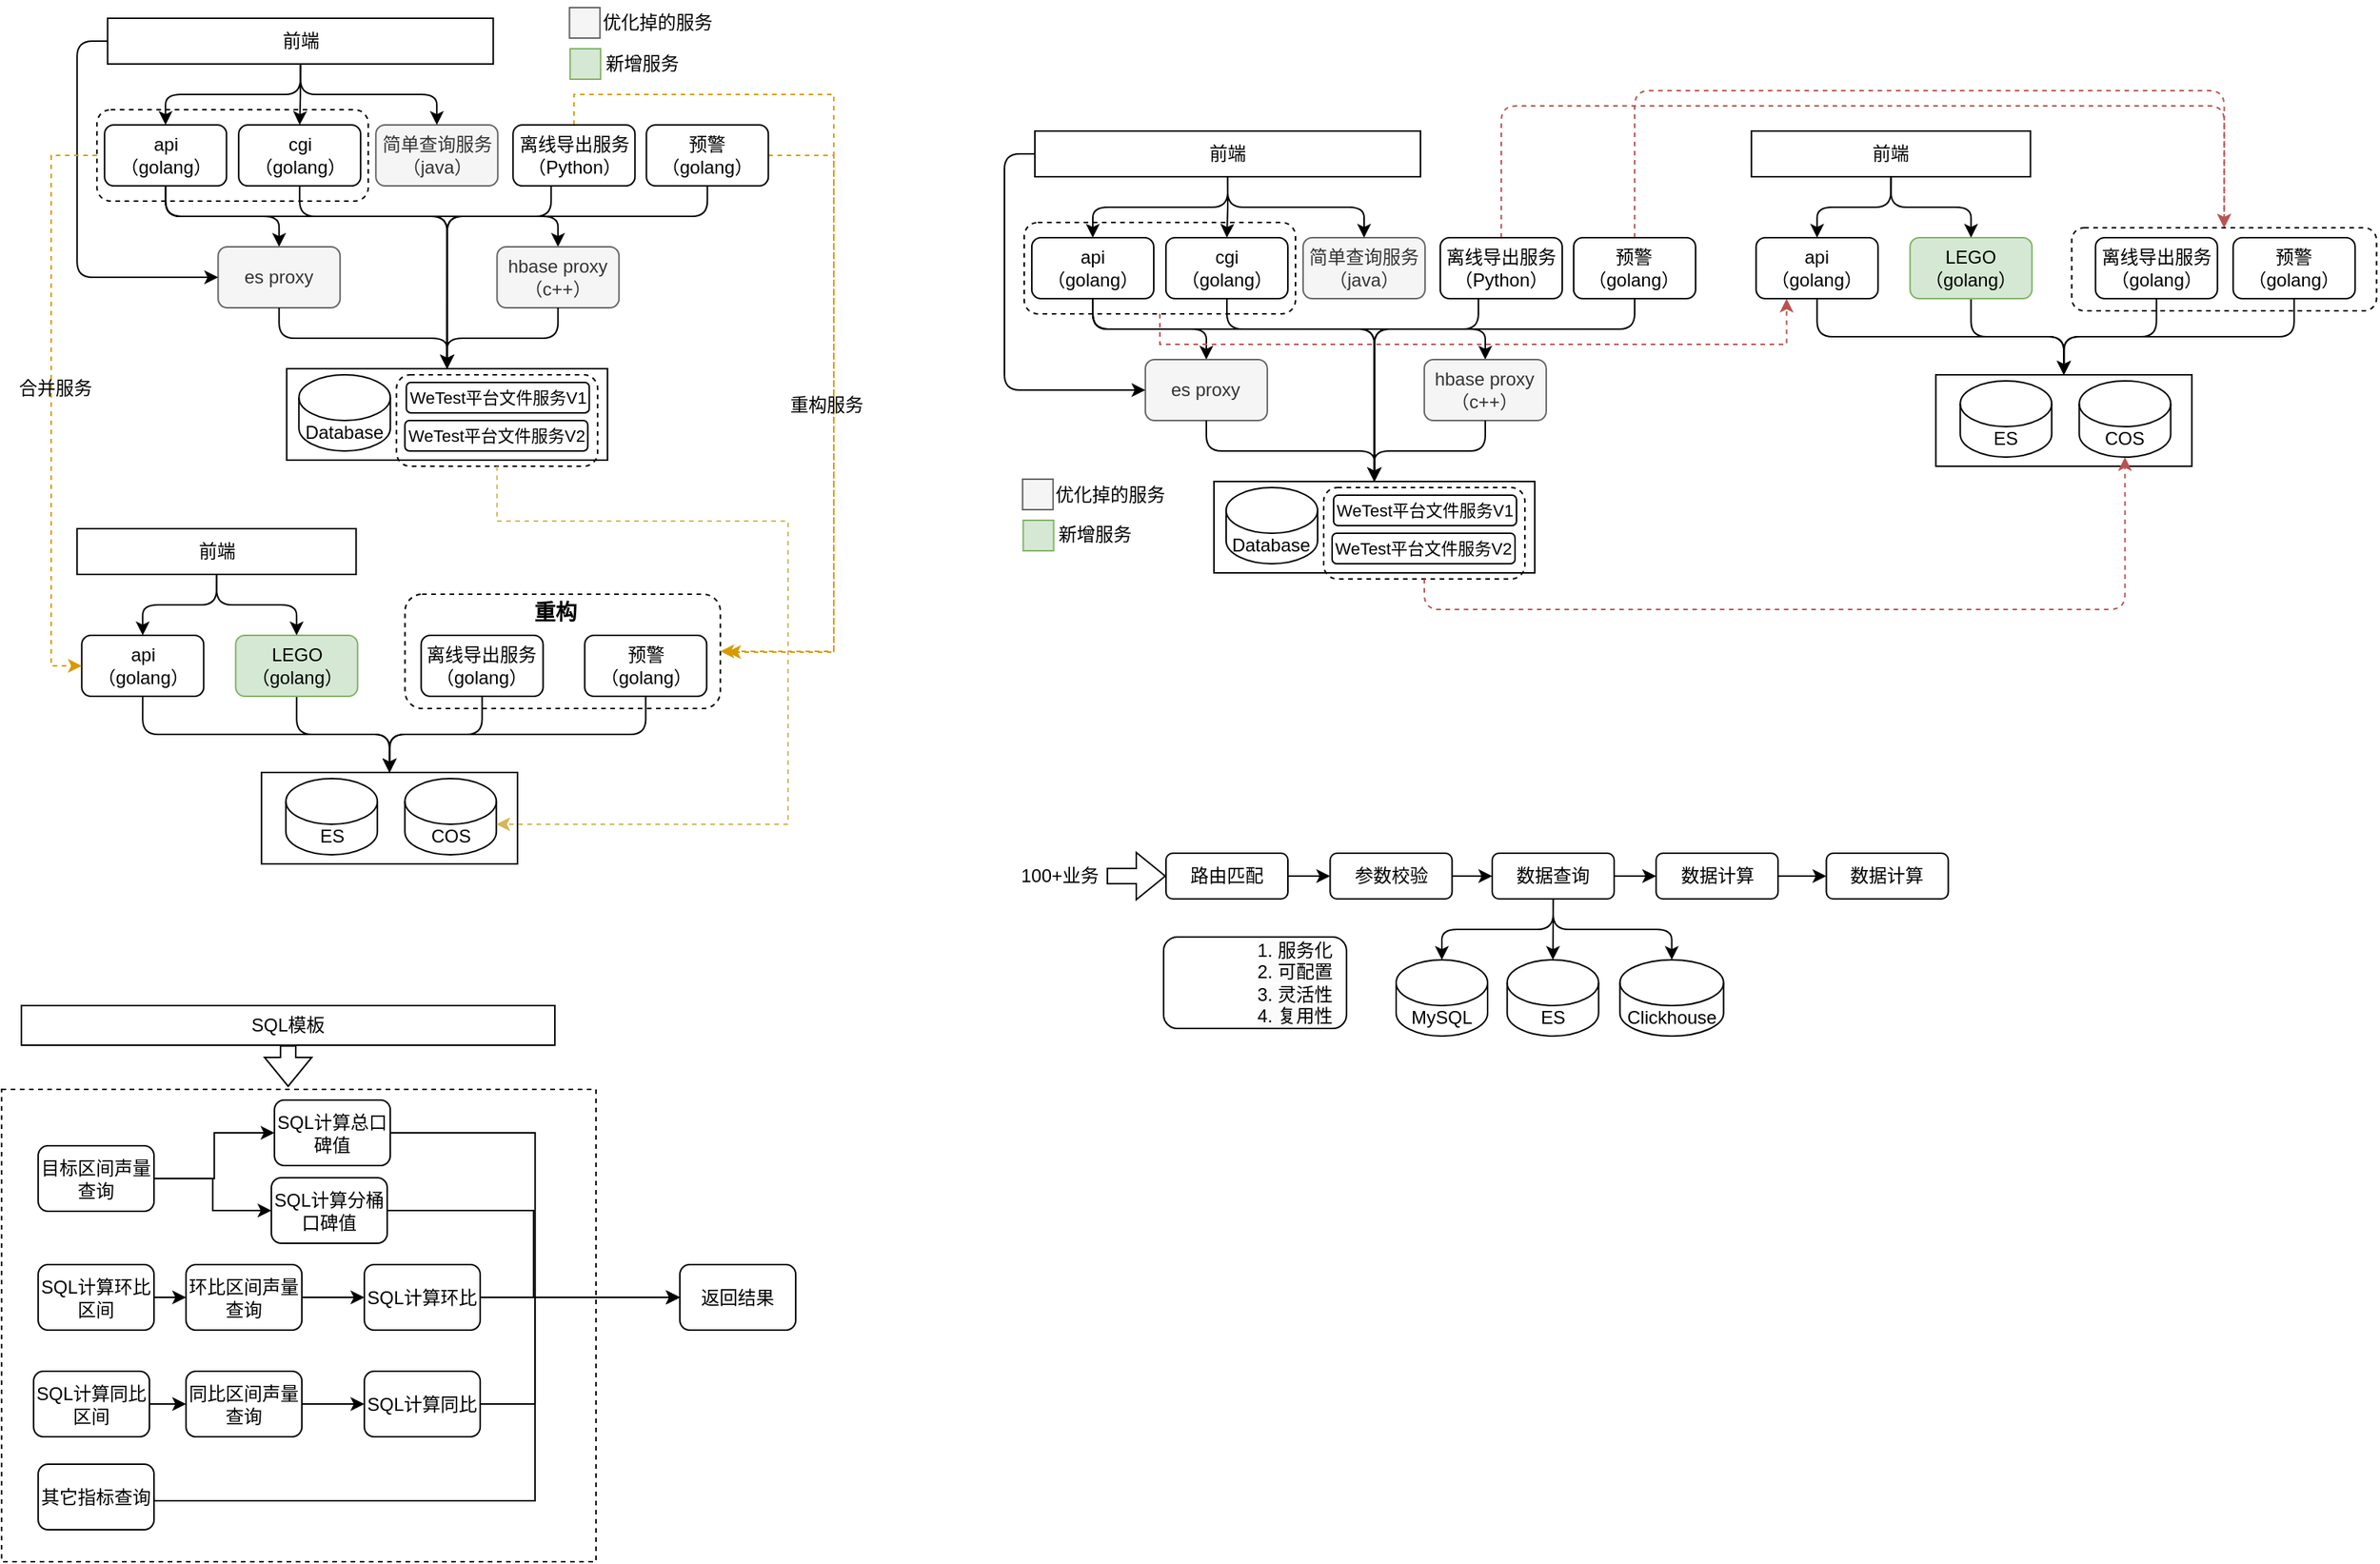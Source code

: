 <mxfile version="23.0.2" type="github">
  <diagram name="第 1 页" id="5LR4Iln0wxDaPhwE_k9k">
    <mxGraphModel dx="434" dy="-368" grid="1" gridSize="10" guides="1" tooltips="1" connect="1" arrows="1" fold="1" page="1" pageScale="1" pageWidth="827" pageHeight="1169" math="0" shadow="0">
      <root>
        <mxCell id="0" />
        <mxCell id="1" parent="0" />
        <mxCell id="cF2B-gNMPpCrzMi2CHmO-1" style="edgeStyle=orthogonalEdgeStyle;rounded=1;orthogonalLoop=1;jettySize=auto;html=1;exitX=0.5;exitY=1;exitDx=0;exitDy=0;entryX=0.5;entryY=0;entryDx=0;entryDy=0;curved=0;" edge="1" parent="1" source="cF2B-gNMPpCrzMi2CHmO-4" target="cF2B-gNMPpCrzMi2CHmO-10">
          <mxGeometry relative="1" as="geometry" />
        </mxCell>
        <mxCell id="cF2B-gNMPpCrzMi2CHmO-2" style="edgeStyle=orthogonalEdgeStyle;rounded=1;orthogonalLoop=1;jettySize=auto;html=1;exitX=0.5;exitY=1;exitDx=0;exitDy=0;entryX=0.5;entryY=0;entryDx=0;entryDy=0;curved=0;" edge="1" parent="1" source="cF2B-gNMPpCrzMi2CHmO-4" target="cF2B-gNMPpCrzMi2CHmO-9">
          <mxGeometry relative="1" as="geometry">
            <Array as="points">
              <mxPoint x="1577.96" y="1466" />
              <mxPoint x="1762.96" y="1466" />
            </Array>
          </mxGeometry>
        </mxCell>
        <mxCell id="cF2B-gNMPpCrzMi2CHmO-3" style="edgeStyle=orthogonalEdgeStyle;rounded=1;orthogonalLoop=1;jettySize=auto;html=1;exitX=0.5;exitY=1;exitDx=0;exitDy=0;entryX=0.5;entryY=0;entryDx=0;entryDy=0;curved=0;" edge="1" parent="1" source="cF2B-gNMPpCrzMi2CHmO-4" target="cF2B-gNMPpCrzMi2CHmO-15">
          <mxGeometry relative="1" as="geometry" />
        </mxCell>
        <mxCell id="cF2B-gNMPpCrzMi2CHmO-4" value="api&lt;br&gt;（golang）" style="rounded=1;whiteSpace=wrap;html=1;" vertex="1" parent="1">
          <mxGeometry x="1537.96" y="1406" width="80" height="40" as="geometry" />
        </mxCell>
        <mxCell id="cF2B-gNMPpCrzMi2CHmO-5" style="edgeStyle=orthogonalEdgeStyle;rounded=1;orthogonalLoop=1;jettySize=auto;html=1;exitX=0.5;exitY=1;exitDx=0;exitDy=0;entryX=0.5;entryY=0;entryDx=0;entryDy=0;curved=0;" edge="1" parent="1" source="cF2B-gNMPpCrzMi2CHmO-6" target="cF2B-gNMPpCrzMi2CHmO-9">
          <mxGeometry relative="1" as="geometry">
            <Array as="points">
              <mxPoint x="1665.96" y="1466" />
              <mxPoint x="1762.96" y="1466" />
            </Array>
          </mxGeometry>
        </mxCell>
        <mxCell id="cF2B-gNMPpCrzMi2CHmO-6" value="cgi&lt;br&gt;（golang）" style="rounded=1;whiteSpace=wrap;html=1;" vertex="1" parent="1">
          <mxGeometry x="1625.96" y="1406" width="80" height="40" as="geometry" />
        </mxCell>
        <mxCell id="cF2B-gNMPpCrzMi2CHmO-7" style="edgeStyle=orthogonalEdgeStyle;rounded=1;orthogonalLoop=1;jettySize=auto;html=1;exitX=0.5;exitY=1;exitDx=0;exitDy=0;entryX=0.5;entryY=0;entryDx=0;entryDy=0;curved=0;" edge="1" parent="1" target="cF2B-gNMPpCrzMi2CHmO-9">
          <mxGeometry relative="1" as="geometry">
            <mxPoint x="1830.96" y="1446" as="sourcePoint" />
            <mxPoint x="1837.46" y="1556" as="targetPoint" />
            <Array as="points">
              <mxPoint x="1830.96" y="1466" />
              <mxPoint x="1762.96" y="1466" />
            </Array>
          </mxGeometry>
        </mxCell>
        <mxCell id="cF2B-gNMPpCrzMi2CHmO-8" value="简单查询服务&lt;br&gt;（java）" style="rounded=1;whiteSpace=wrap;html=1;fillColor=#f5f5f5;strokeColor=#666666;fontColor=#333333;" vertex="1" parent="1">
          <mxGeometry x="1715.96" y="1406" width="80" height="40" as="geometry" />
        </mxCell>
        <mxCell id="cF2B-gNMPpCrzMi2CHmO-9" value="" style="rounded=0;whiteSpace=wrap;html=1;" vertex="1" parent="1">
          <mxGeometry x="1657.46" y="1566" width="210.47" height="60" as="geometry" />
        </mxCell>
        <mxCell id="cF2B-gNMPpCrzMi2CHmO-10" value="es proxy" style="rounded=1;whiteSpace=wrap;html=1;fillColor=#f5f5f5;strokeColor=#666666;fontColor=#333333;" vertex="1" parent="1">
          <mxGeometry x="1612.46" y="1486" width="80" height="40" as="geometry" />
        </mxCell>
        <mxCell id="cF2B-gNMPpCrzMi2CHmO-11" value="Database" style="shape=cylinder3;whiteSpace=wrap;html=1;boundedLbl=1;backgroundOutline=1;size=15;" vertex="1" parent="1">
          <mxGeometry x="1665.46" y="1570" width="60" height="50" as="geometry" />
        </mxCell>
        <mxCell id="cF2B-gNMPpCrzMi2CHmO-12" style="edgeStyle=orthogonalEdgeStyle;rounded=1;orthogonalLoop=1;jettySize=auto;html=1;exitX=0.5;exitY=1;exitDx=0;exitDy=0;entryX=0.5;entryY=0;entryDx=0;entryDy=0;curved=0;" edge="1" parent="1" source="cF2B-gNMPpCrzMi2CHmO-10" target="cF2B-gNMPpCrzMi2CHmO-9">
          <mxGeometry relative="1" as="geometry" />
        </mxCell>
        <mxCell id="cF2B-gNMPpCrzMi2CHmO-13" style="edgeStyle=orthogonalEdgeStyle;rounded=1;orthogonalLoop=1;jettySize=auto;html=1;exitX=0.5;exitY=0;exitDx=0;exitDy=0;entryX=0.5;entryY=0;entryDx=0;entryDy=0;dashed=1;fillColor=#f8cecc;strokeColor=#b85450;curved=0;" edge="1" parent="1" source="cF2B-gNMPpCrzMi2CHmO-14" target="cF2B-gNMPpCrzMi2CHmO-35">
          <mxGeometry relative="1" as="geometry">
            <Array as="points">
              <mxPoint x="1845.9" y="1319.5" />
              <mxPoint x="2319.9" y="1319.5" />
            </Array>
          </mxGeometry>
        </mxCell>
        <mxCell id="cF2B-gNMPpCrzMi2CHmO-14" value="离线导出服务&lt;br&gt;（Python）" style="rounded=1;whiteSpace=wrap;html=1;" vertex="1" parent="1">
          <mxGeometry x="1805.96" y="1406" width="80" height="40" as="geometry" />
        </mxCell>
        <mxCell id="cF2B-gNMPpCrzMi2CHmO-15" value="hbase proxy&lt;br&gt;（c++）" style="rounded=1;whiteSpace=wrap;html=1;fillColor=#f5f5f5;strokeColor=#666666;fontColor=#333333;" vertex="1" parent="1">
          <mxGeometry x="1795.46" y="1486" width="80" height="40" as="geometry" />
        </mxCell>
        <mxCell id="cF2B-gNMPpCrzMi2CHmO-16" style="edgeStyle=orthogonalEdgeStyle;rounded=1;orthogonalLoop=1;jettySize=auto;html=1;exitX=0.5;exitY=1;exitDx=0;exitDy=0;entryX=0.5;entryY=0;entryDx=0;entryDy=0;curved=0;" edge="1" parent="1" source="cF2B-gNMPpCrzMi2CHmO-18" target="cF2B-gNMPpCrzMi2CHmO-9">
          <mxGeometry relative="1" as="geometry">
            <Array as="points">
              <mxPoint x="1933.96" y="1466" />
              <mxPoint x="1762.96" y="1466" />
            </Array>
          </mxGeometry>
        </mxCell>
        <mxCell id="cF2B-gNMPpCrzMi2CHmO-17" style="edgeStyle=orthogonalEdgeStyle;rounded=1;orthogonalLoop=1;jettySize=auto;html=1;exitX=0.5;exitY=0;exitDx=0;exitDy=0;entryX=0.5;entryY=0;entryDx=0;entryDy=0;dashed=1;fillColor=#f8cecc;strokeColor=#b85450;curved=0;" edge="1" parent="1" source="cF2B-gNMPpCrzMi2CHmO-18" target="cF2B-gNMPpCrzMi2CHmO-35">
          <mxGeometry relative="1" as="geometry">
            <Array as="points">
              <mxPoint x="1933.9" y="1309.5" />
              <mxPoint x="2319.9" y="1309.5" />
            </Array>
          </mxGeometry>
        </mxCell>
        <mxCell id="cF2B-gNMPpCrzMi2CHmO-18" value="预警&lt;br&gt;（golang）" style="rounded=1;whiteSpace=wrap;html=1;" vertex="1" parent="1">
          <mxGeometry x="1893.46" y="1406" width="80" height="40" as="geometry" />
        </mxCell>
        <mxCell id="cF2B-gNMPpCrzMi2CHmO-19" style="edgeStyle=orthogonalEdgeStyle;rounded=1;orthogonalLoop=1;jettySize=auto;html=1;exitX=0.5;exitY=1;exitDx=0;exitDy=0;entryX=0.5;entryY=0;entryDx=0;entryDy=0;curved=0;" edge="1" parent="1" source="cF2B-gNMPpCrzMi2CHmO-15" target="cF2B-gNMPpCrzMi2CHmO-9">
          <mxGeometry relative="1" as="geometry">
            <mxPoint x="1880.46" y="1561" as="targetPoint" />
          </mxGeometry>
        </mxCell>
        <mxCell id="cF2B-gNMPpCrzMi2CHmO-20" style="edgeStyle=orthogonalEdgeStyle;rounded=1;orthogonalLoop=1;jettySize=auto;html=1;exitX=0.5;exitY=1;exitDx=0;exitDy=0;entryX=0.5;entryY=0;entryDx=0;entryDy=0;curved=0;" edge="1" parent="1" source="cF2B-gNMPpCrzMi2CHmO-24" target="cF2B-gNMPpCrzMi2CHmO-4">
          <mxGeometry relative="1" as="geometry" />
        </mxCell>
        <mxCell id="cF2B-gNMPpCrzMi2CHmO-21" style="edgeStyle=orthogonalEdgeStyle;rounded=0;orthogonalLoop=1;jettySize=auto;html=1;exitX=0.5;exitY=1;exitDx=0;exitDy=0;entryX=0.5;entryY=0;entryDx=0;entryDy=0;" edge="1" parent="1" source="cF2B-gNMPpCrzMi2CHmO-24" target="cF2B-gNMPpCrzMi2CHmO-6">
          <mxGeometry relative="1" as="geometry" />
        </mxCell>
        <mxCell id="cF2B-gNMPpCrzMi2CHmO-22" style="edgeStyle=orthogonalEdgeStyle;rounded=1;orthogonalLoop=1;jettySize=auto;html=1;exitX=0.5;exitY=1;exitDx=0;exitDy=0;entryX=0.5;entryY=0;entryDx=0;entryDy=0;curved=0;" edge="1" parent="1" source="cF2B-gNMPpCrzMi2CHmO-24" target="cF2B-gNMPpCrzMi2CHmO-8">
          <mxGeometry relative="1" as="geometry" />
        </mxCell>
        <mxCell id="cF2B-gNMPpCrzMi2CHmO-23" style="edgeStyle=orthogonalEdgeStyle;rounded=1;orthogonalLoop=1;jettySize=auto;html=1;exitX=0;exitY=0.5;exitDx=0;exitDy=0;entryX=0;entryY=0.5;entryDx=0;entryDy=0;curved=0;" edge="1" parent="1" source="cF2B-gNMPpCrzMi2CHmO-24" target="cF2B-gNMPpCrzMi2CHmO-10">
          <mxGeometry relative="1" as="geometry" />
        </mxCell>
        <mxCell id="cF2B-gNMPpCrzMi2CHmO-24" value="前端" style="rounded=0;whiteSpace=wrap;html=1;" vertex="1" parent="1">
          <mxGeometry x="1539.96" y="1336" width="253" height="30" as="geometry" />
        </mxCell>
        <mxCell id="cF2B-gNMPpCrzMi2CHmO-25" value="WeTest平台文件服务V1" style="rounded=1;whiteSpace=wrap;html=1;fontSize=11;" vertex="1" parent="1">
          <mxGeometry x="1735.96" y="1575" width="120" height="20" as="geometry" />
        </mxCell>
        <mxCell id="cF2B-gNMPpCrzMi2CHmO-26" value="WeTest平台文件服务V2" style="rounded=1;whiteSpace=wrap;html=1;fontSize=11;" vertex="1" parent="1">
          <mxGeometry x="1735" y="1600" width="120" height="20" as="geometry" />
        </mxCell>
        <mxCell id="cF2B-gNMPpCrzMi2CHmO-27" style="edgeStyle=orthogonalEdgeStyle;rounded=0;orthogonalLoop=1;jettySize=auto;html=1;exitX=0.5;exitY=1;exitDx=0;exitDy=0;entryX=0.25;entryY=1;entryDx=0;entryDy=0;dashed=1;fillColor=#f8cecc;strokeColor=#b85450;" edge="1" parent="1" source="cF2B-gNMPpCrzMi2CHmO-28" target="cF2B-gNMPpCrzMi2CHmO-37">
          <mxGeometry relative="1" as="geometry" />
        </mxCell>
        <mxCell id="cF2B-gNMPpCrzMi2CHmO-28" value="" style="rounded=1;whiteSpace=wrap;html=1;fillColor=none;dashed=1;" vertex="1" parent="1">
          <mxGeometry x="1532.97" y="1396" width="178" height="60" as="geometry" />
        </mxCell>
        <mxCell id="cF2B-gNMPpCrzMi2CHmO-29" value="" style="group" vertex="1" connectable="0" parent="1">
          <mxGeometry x="1531.9" y="1559.5" width="107" height="30" as="geometry" />
        </mxCell>
        <mxCell id="cF2B-gNMPpCrzMi2CHmO-30" value="" style="rounded=0;whiteSpace=wrap;html=1;fillColor=#f5f5f5;fontColor=#333333;strokeColor=#666666;" vertex="1" parent="cF2B-gNMPpCrzMi2CHmO-29">
          <mxGeometry y="5" width="20" height="20" as="geometry" />
        </mxCell>
        <mxCell id="cF2B-gNMPpCrzMi2CHmO-31" value="优化掉的服务" style="text;html=1;align=center;verticalAlign=middle;resizable=0;points=[];autosize=1;strokeColor=none;fillColor=none;" vertex="1" parent="cF2B-gNMPpCrzMi2CHmO-29">
          <mxGeometry x="7" width="100" height="30" as="geometry" />
        </mxCell>
        <mxCell id="cF2B-gNMPpCrzMi2CHmO-32" value="" style="rounded=0;whiteSpace=wrap;html=1;fillColor=#d5e8d4;strokeColor=#82b366;" vertex="1" parent="1">
          <mxGeometry x="1532.31" y="1591.5" width="20" height="20" as="geometry" />
        </mxCell>
        <mxCell id="cF2B-gNMPpCrzMi2CHmO-33" value="新增服务" style="text;html=1;align=center;verticalAlign=middle;resizable=0;points=[];autosize=1;strokeColor=none;fillColor=none;" vertex="1" parent="1">
          <mxGeometry x="1543.91" y="1586" width="70" height="30" as="geometry" />
        </mxCell>
        <mxCell id="cF2B-gNMPpCrzMi2CHmO-34" value="" style="rounded=1;whiteSpace=wrap;html=1;fillColor=none;dashed=1;" vertex="1" parent="1">
          <mxGeometry x="1729.46" y="1570" width="132" height="60" as="geometry" />
        </mxCell>
        <mxCell id="cF2B-gNMPpCrzMi2CHmO-35" value="" style="rounded=1;whiteSpace=wrap;html=1;dashed=1;" vertex="1" parent="1">
          <mxGeometry x="2220.25" y="1399.5" width="200" height="54.5" as="geometry" />
        </mxCell>
        <mxCell id="cF2B-gNMPpCrzMi2CHmO-36" style="edgeStyle=orthogonalEdgeStyle;rounded=1;orthogonalLoop=1;jettySize=auto;html=1;exitX=0.5;exitY=1;exitDx=0;exitDy=0;entryX=0.5;entryY=0;entryDx=0;entryDy=0;curved=0;" edge="1" parent="1" source="cF2B-gNMPpCrzMi2CHmO-37" target="cF2B-gNMPpCrzMi2CHmO-44">
          <mxGeometry relative="1" as="geometry" />
        </mxCell>
        <mxCell id="cF2B-gNMPpCrzMi2CHmO-37" value="api&lt;br&gt;（golang）" style="rounded=1;whiteSpace=wrap;html=1;" vertex="1" parent="1">
          <mxGeometry x="2013.18" y="1406" width="80" height="40" as="geometry" />
        </mxCell>
        <mxCell id="cF2B-gNMPpCrzMi2CHmO-38" style="edgeStyle=orthogonalEdgeStyle;rounded=1;orthogonalLoop=1;jettySize=auto;html=1;exitX=0.5;exitY=1;exitDx=0;exitDy=0;entryX=0.5;entryY=0;entryDx=0;entryDy=0;curved=0;" edge="1" parent="1" source="cF2B-gNMPpCrzMi2CHmO-39" target="cF2B-gNMPpCrzMi2CHmO-44">
          <mxGeometry relative="1" as="geometry">
            <mxPoint x="2223.18" y="1566" as="targetPoint" />
          </mxGeometry>
        </mxCell>
        <mxCell id="cF2B-gNMPpCrzMi2CHmO-39" value="LEGO&lt;br&gt;（golang）" style="rounded=1;whiteSpace=wrap;html=1;fillColor=#d5e8d4;strokeColor=#82b366;" vertex="1" parent="1">
          <mxGeometry x="2114.18" y="1406" width="80" height="40" as="geometry" />
        </mxCell>
        <mxCell id="cF2B-gNMPpCrzMi2CHmO-40" style="edgeStyle=orthogonalEdgeStyle;rounded=1;orthogonalLoop=1;jettySize=auto;html=1;exitX=0.5;exitY=1;exitDx=0;exitDy=0;entryX=0.5;entryY=0;entryDx=0;entryDy=0;curved=0;" edge="1" parent="1" source="cF2B-gNMPpCrzMi2CHmO-41" target="cF2B-gNMPpCrzMi2CHmO-44">
          <mxGeometry relative="1" as="geometry" />
        </mxCell>
        <mxCell id="cF2B-gNMPpCrzMi2CHmO-41" value="离线导出服务&lt;br&gt;（golang）" style="rounded=1;whiteSpace=wrap;html=1;" vertex="1" parent="1">
          <mxGeometry x="2235.84" y="1406" width="80" height="40" as="geometry" />
        </mxCell>
        <mxCell id="cF2B-gNMPpCrzMi2CHmO-42" style="edgeStyle=orthogonalEdgeStyle;rounded=1;orthogonalLoop=1;jettySize=auto;html=1;exitX=0.5;exitY=1;exitDx=0;exitDy=0;entryX=0.5;entryY=0;entryDx=0;entryDy=0;curved=0;" edge="1" parent="1" source="cF2B-gNMPpCrzMi2CHmO-43" target="cF2B-gNMPpCrzMi2CHmO-44">
          <mxGeometry relative="1" as="geometry" />
        </mxCell>
        <mxCell id="cF2B-gNMPpCrzMi2CHmO-43" value="预警&lt;br&gt;（golang）" style="rounded=1;whiteSpace=wrap;html=1;" vertex="1" parent="1">
          <mxGeometry x="2326.18" y="1406" width="80" height="40" as="geometry" />
        </mxCell>
        <mxCell id="cF2B-gNMPpCrzMi2CHmO-44" value="" style="rounded=0;whiteSpace=wrap;html=1;" vertex="1" parent="1">
          <mxGeometry x="2131.12" y="1496" width="167.96" height="60" as="geometry" />
        </mxCell>
        <mxCell id="cF2B-gNMPpCrzMi2CHmO-45" value="ES" style="shape=cylinder3;whiteSpace=wrap;html=1;boundedLbl=1;backgroundOutline=1;size=15;" vertex="1" parent="1">
          <mxGeometry x="2147.12" y="1500" width="60" height="50" as="geometry" />
        </mxCell>
        <mxCell id="cF2B-gNMPpCrzMi2CHmO-46" value="COS" style="shape=cylinder3;whiteSpace=wrap;html=1;boundedLbl=1;backgroundOutline=1;size=15;" vertex="1" parent="1">
          <mxGeometry x="2225.18" y="1500" width="60" height="50" as="geometry" />
        </mxCell>
        <mxCell id="cF2B-gNMPpCrzMi2CHmO-47" style="edgeStyle=orthogonalEdgeStyle;rounded=1;orthogonalLoop=1;jettySize=auto;html=1;exitX=0.5;exitY=1;exitDx=0;exitDy=0;entryX=0.5;entryY=0;entryDx=0;entryDy=0;curved=0;" edge="1" parent="1" source="cF2B-gNMPpCrzMi2CHmO-49" target="cF2B-gNMPpCrzMi2CHmO-37">
          <mxGeometry relative="1" as="geometry" />
        </mxCell>
        <mxCell id="cF2B-gNMPpCrzMi2CHmO-48" style="edgeStyle=orthogonalEdgeStyle;rounded=1;orthogonalLoop=1;jettySize=auto;html=1;exitX=0.5;exitY=1;exitDx=0;exitDy=0;curved=0;" edge="1" parent="1" source="cF2B-gNMPpCrzMi2CHmO-49" target="cF2B-gNMPpCrzMi2CHmO-39">
          <mxGeometry relative="1" as="geometry" />
        </mxCell>
        <mxCell id="cF2B-gNMPpCrzMi2CHmO-49" value="前端" style="rounded=0;whiteSpace=wrap;html=1;" vertex="1" parent="1">
          <mxGeometry x="2010.12" y="1336" width="183.06" height="30" as="geometry" />
        </mxCell>
        <mxCell id="cF2B-gNMPpCrzMi2CHmO-50" style="edgeStyle=orthogonalEdgeStyle;rounded=1;orthogonalLoop=1;jettySize=auto;html=1;exitX=0.5;exitY=1;exitDx=0;exitDy=0;entryX=0.5;entryY=1;entryDx=0;entryDy=0;entryPerimeter=0;fillColor=#f8cecc;strokeColor=#b85450;curved=0;dashed=1;" edge="1" parent="1" source="cF2B-gNMPpCrzMi2CHmO-34" target="cF2B-gNMPpCrzMi2CHmO-46">
          <mxGeometry relative="1" as="geometry" />
        </mxCell>
        <mxCell id="cF2B-gNMPpCrzMi2CHmO-51" value="" style="rounded=1;whiteSpace=wrap;html=1;dashed=1;" vertex="1" parent="1">
          <mxGeometry x="1126.72" y="1640" width="206.93" height="75" as="geometry" />
        </mxCell>
        <mxCell id="cF2B-gNMPpCrzMi2CHmO-52" style="edgeStyle=orthogonalEdgeStyle;rounded=1;orthogonalLoop=1;jettySize=auto;html=1;exitX=0.5;exitY=1;exitDx=0;exitDy=0;entryX=0.5;entryY=0;entryDx=0;entryDy=0;curved=0;" edge="1" parent="1" source="cF2B-gNMPpCrzMi2CHmO-55" target="cF2B-gNMPpCrzMi2CHmO-61">
          <mxGeometry relative="1" as="geometry" />
        </mxCell>
        <mxCell id="cF2B-gNMPpCrzMi2CHmO-53" style="edgeStyle=orthogonalEdgeStyle;rounded=1;orthogonalLoop=1;jettySize=auto;html=1;exitX=0.5;exitY=1;exitDx=0;exitDy=0;entryX=0.5;entryY=0;entryDx=0;entryDy=0;curved=0;" edge="1" parent="1" source="cF2B-gNMPpCrzMi2CHmO-55" target="cF2B-gNMPpCrzMi2CHmO-60">
          <mxGeometry relative="1" as="geometry">
            <Array as="points">
              <mxPoint x="969.62" y="1392" />
              <mxPoint x="1154.62" y="1392" />
            </Array>
          </mxGeometry>
        </mxCell>
        <mxCell id="cF2B-gNMPpCrzMi2CHmO-54" style="edgeStyle=orthogonalEdgeStyle;rounded=1;orthogonalLoop=1;jettySize=auto;html=1;exitX=0.5;exitY=1;exitDx=0;exitDy=0;entryX=0.5;entryY=0;entryDx=0;entryDy=0;curved=0;" edge="1" parent="1" source="cF2B-gNMPpCrzMi2CHmO-55" target="cF2B-gNMPpCrzMi2CHmO-66">
          <mxGeometry relative="1" as="geometry" />
        </mxCell>
        <mxCell id="cF2B-gNMPpCrzMi2CHmO-55" value="api&lt;br&gt;（golang）" style="rounded=1;whiteSpace=wrap;html=1;" vertex="1" parent="1">
          <mxGeometry x="929.62" y="1332" width="80" height="40" as="geometry" />
        </mxCell>
        <mxCell id="cF2B-gNMPpCrzMi2CHmO-56" style="edgeStyle=orthogonalEdgeStyle;rounded=1;orthogonalLoop=1;jettySize=auto;html=1;exitX=0.5;exitY=1;exitDx=0;exitDy=0;entryX=0.5;entryY=0;entryDx=0;entryDy=0;curved=0;" edge="1" parent="1" source="cF2B-gNMPpCrzMi2CHmO-57" target="cF2B-gNMPpCrzMi2CHmO-60">
          <mxGeometry relative="1" as="geometry">
            <Array as="points">
              <mxPoint x="1057.62" y="1392" />
              <mxPoint x="1154.62" y="1392" />
            </Array>
          </mxGeometry>
        </mxCell>
        <mxCell id="cF2B-gNMPpCrzMi2CHmO-57" value="cgi&lt;br&gt;（golang）" style="rounded=1;whiteSpace=wrap;html=1;" vertex="1" parent="1">
          <mxGeometry x="1017.62" y="1332" width="80" height="40" as="geometry" />
        </mxCell>
        <mxCell id="cF2B-gNMPpCrzMi2CHmO-58" style="edgeStyle=orthogonalEdgeStyle;rounded=1;orthogonalLoop=1;jettySize=auto;html=1;exitX=0.5;exitY=1;exitDx=0;exitDy=0;entryX=0.5;entryY=0;entryDx=0;entryDy=0;curved=0;" edge="1" parent="1" target="cF2B-gNMPpCrzMi2CHmO-60">
          <mxGeometry relative="1" as="geometry">
            <mxPoint x="1222.62" y="1372" as="sourcePoint" />
            <mxPoint x="1229.12" y="1482" as="targetPoint" />
            <Array as="points">
              <mxPoint x="1222.62" y="1392" />
              <mxPoint x="1154.62" y="1392" />
            </Array>
          </mxGeometry>
        </mxCell>
        <mxCell id="cF2B-gNMPpCrzMi2CHmO-59" value="简单查询服务&lt;br&gt;（java）" style="rounded=1;whiteSpace=wrap;html=1;fillColor=#f5f5f5;strokeColor=#666666;fontColor=#333333;" vertex="1" parent="1">
          <mxGeometry x="1107.62" y="1332" width="80" height="40" as="geometry" />
        </mxCell>
        <mxCell id="cF2B-gNMPpCrzMi2CHmO-60" value="" style="rounded=0;whiteSpace=wrap;html=1;" vertex="1" parent="1">
          <mxGeometry x="1049.12" y="1492" width="210.47" height="60" as="geometry" />
        </mxCell>
        <mxCell id="cF2B-gNMPpCrzMi2CHmO-61" value="es proxy" style="rounded=1;whiteSpace=wrap;html=1;fillColor=#f5f5f5;strokeColor=#666666;fontColor=#333333;" vertex="1" parent="1">
          <mxGeometry x="1004.12" y="1412" width="80" height="40" as="geometry" />
        </mxCell>
        <mxCell id="cF2B-gNMPpCrzMi2CHmO-62" value="Database" style="shape=cylinder3;whiteSpace=wrap;html=1;boundedLbl=1;backgroundOutline=1;size=15;" vertex="1" parent="1">
          <mxGeometry x="1057.12" y="1496" width="60" height="50" as="geometry" />
        </mxCell>
        <mxCell id="cF2B-gNMPpCrzMi2CHmO-63" style="edgeStyle=orthogonalEdgeStyle;rounded=1;orthogonalLoop=1;jettySize=auto;html=1;exitX=0.5;exitY=1;exitDx=0;exitDy=0;entryX=0.5;entryY=0;entryDx=0;entryDy=0;curved=0;" edge="1" parent="1" source="cF2B-gNMPpCrzMi2CHmO-61" target="cF2B-gNMPpCrzMi2CHmO-60">
          <mxGeometry relative="1" as="geometry" />
        </mxCell>
        <mxCell id="cF2B-gNMPpCrzMi2CHmO-64" style="edgeStyle=orthogonalEdgeStyle;rounded=0;orthogonalLoop=1;jettySize=auto;html=1;exitX=0.5;exitY=0;exitDx=0;exitDy=0;dashed=1;fillColor=#ffe6cc;strokeColor=#d79b00;" edge="1" parent="1" source="cF2B-gNMPpCrzMi2CHmO-65">
          <mxGeometry relative="1" as="geometry">
            <mxPoint x="1197.62" y="1332" as="sourcePoint" />
            <mxPoint x="1338.06" y="1678" as="targetPoint" />
            <Array as="points">
              <mxPoint x="1238.06" y="1312" />
              <mxPoint x="1408.06" y="1312" />
              <mxPoint x="1408.06" y="1678" />
            </Array>
          </mxGeometry>
        </mxCell>
        <mxCell id="cF2B-gNMPpCrzMi2CHmO-65" value="离线导出服务&lt;br&gt;（Python）" style="rounded=1;whiteSpace=wrap;html=1;" vertex="1" parent="1">
          <mxGeometry x="1197.62" y="1332" width="80" height="40" as="geometry" />
        </mxCell>
        <mxCell id="cF2B-gNMPpCrzMi2CHmO-66" value="hbase proxy&lt;br&gt;（c++）" style="rounded=1;whiteSpace=wrap;html=1;fillColor=#f5f5f5;strokeColor=#666666;fontColor=#333333;" vertex="1" parent="1">
          <mxGeometry x="1187.12" y="1412" width="80" height="40" as="geometry" />
        </mxCell>
        <mxCell id="cF2B-gNMPpCrzMi2CHmO-67" style="edgeStyle=orthogonalEdgeStyle;rounded=1;orthogonalLoop=1;jettySize=auto;html=1;exitX=0.5;exitY=1;exitDx=0;exitDy=0;entryX=0.5;entryY=0;entryDx=0;entryDy=0;curved=0;" edge="1" parent="1" source="cF2B-gNMPpCrzMi2CHmO-69" target="cF2B-gNMPpCrzMi2CHmO-60">
          <mxGeometry relative="1" as="geometry">
            <Array as="points">
              <mxPoint x="1325.62" y="1392" />
              <mxPoint x="1154.62" y="1392" />
            </Array>
          </mxGeometry>
        </mxCell>
        <mxCell id="cF2B-gNMPpCrzMi2CHmO-68" style="edgeStyle=orthogonalEdgeStyle;rounded=0;orthogonalLoop=1;jettySize=auto;html=1;exitX=1;exitY=0.5;exitDx=0;exitDy=0;entryX=1;entryY=0.5;entryDx=0;entryDy=0;dashed=1;fillColor=#ffe6cc;strokeColor=#d79b00;" edge="1" parent="1" source="cF2B-gNMPpCrzMi2CHmO-69" target="cF2B-gNMPpCrzMi2CHmO-51">
          <mxGeometry relative="1" as="geometry">
            <Array as="points">
              <mxPoint x="1408.06" y="1352" />
              <mxPoint x="1408.06" y="1678" />
            </Array>
          </mxGeometry>
        </mxCell>
        <mxCell id="cF2B-gNMPpCrzMi2CHmO-69" value="预警&lt;br&gt;（golang）" style="rounded=1;whiteSpace=wrap;html=1;" vertex="1" parent="1">
          <mxGeometry x="1285.12" y="1332" width="80" height="40" as="geometry" />
        </mxCell>
        <mxCell id="cF2B-gNMPpCrzMi2CHmO-70" style="edgeStyle=orthogonalEdgeStyle;rounded=1;orthogonalLoop=1;jettySize=auto;html=1;exitX=0.5;exitY=1;exitDx=0;exitDy=0;entryX=0.5;entryY=0;entryDx=0;entryDy=0;curved=0;" edge="1" parent="1" source="cF2B-gNMPpCrzMi2CHmO-66" target="cF2B-gNMPpCrzMi2CHmO-60">
          <mxGeometry relative="1" as="geometry">
            <mxPoint x="1272.12" y="1487" as="targetPoint" />
          </mxGeometry>
        </mxCell>
        <mxCell id="cF2B-gNMPpCrzMi2CHmO-71" style="edgeStyle=orthogonalEdgeStyle;rounded=1;orthogonalLoop=1;jettySize=auto;html=1;exitX=0.5;exitY=1;exitDx=0;exitDy=0;entryX=0.5;entryY=0;entryDx=0;entryDy=0;curved=0;" edge="1" parent="1" source="cF2B-gNMPpCrzMi2CHmO-75" target="cF2B-gNMPpCrzMi2CHmO-55">
          <mxGeometry relative="1" as="geometry" />
        </mxCell>
        <mxCell id="cF2B-gNMPpCrzMi2CHmO-72" style="edgeStyle=orthogonalEdgeStyle;rounded=0;orthogonalLoop=1;jettySize=auto;html=1;exitX=0.5;exitY=1;exitDx=0;exitDy=0;entryX=0.5;entryY=0;entryDx=0;entryDy=0;" edge="1" parent="1" source="cF2B-gNMPpCrzMi2CHmO-75" target="cF2B-gNMPpCrzMi2CHmO-57">
          <mxGeometry relative="1" as="geometry" />
        </mxCell>
        <mxCell id="cF2B-gNMPpCrzMi2CHmO-73" style="edgeStyle=orthogonalEdgeStyle;rounded=1;orthogonalLoop=1;jettySize=auto;html=1;exitX=0.5;exitY=1;exitDx=0;exitDy=0;entryX=0.5;entryY=0;entryDx=0;entryDy=0;curved=0;" edge="1" parent="1" source="cF2B-gNMPpCrzMi2CHmO-75" target="cF2B-gNMPpCrzMi2CHmO-59">
          <mxGeometry relative="1" as="geometry" />
        </mxCell>
        <mxCell id="cF2B-gNMPpCrzMi2CHmO-74" style="edgeStyle=orthogonalEdgeStyle;rounded=1;orthogonalLoop=1;jettySize=auto;html=1;exitX=0;exitY=0.5;exitDx=0;exitDy=0;entryX=0;entryY=0.5;entryDx=0;entryDy=0;curved=0;" edge="1" parent="1" source="cF2B-gNMPpCrzMi2CHmO-75" target="cF2B-gNMPpCrzMi2CHmO-61">
          <mxGeometry relative="1" as="geometry" />
        </mxCell>
        <mxCell id="cF2B-gNMPpCrzMi2CHmO-75" value="前端" style="rounded=0;whiteSpace=wrap;html=1;" vertex="1" parent="1">
          <mxGeometry x="931.62" y="1262" width="253" height="30" as="geometry" />
        </mxCell>
        <mxCell id="cF2B-gNMPpCrzMi2CHmO-76" value="WeTest平台文件服务V1" style="rounded=1;whiteSpace=wrap;html=1;fontSize=11;" vertex="1" parent="1">
          <mxGeometry x="1127.62" y="1501" width="120" height="20" as="geometry" />
        </mxCell>
        <mxCell id="cF2B-gNMPpCrzMi2CHmO-77" value="WeTest平台文件服务V2" style="rounded=1;whiteSpace=wrap;html=1;fontSize=11;" vertex="1" parent="1">
          <mxGeometry x="1126.66" y="1526" width="120" height="20" as="geometry" />
        </mxCell>
        <mxCell id="cF2B-gNMPpCrzMi2CHmO-78" style="edgeStyle=orthogonalEdgeStyle;rounded=1;orthogonalLoop=1;jettySize=auto;html=1;exitX=0.5;exitY=1;exitDx=0;exitDy=0;entryX=0.5;entryY=0;entryDx=0;entryDy=0;curved=0;" edge="1" parent="1" source="cF2B-gNMPpCrzMi2CHmO-79" target="cF2B-gNMPpCrzMi2CHmO-86">
          <mxGeometry relative="1" as="geometry" />
        </mxCell>
        <mxCell id="cF2B-gNMPpCrzMi2CHmO-79" value="api&lt;br&gt;（golang）" style="rounded=1;whiteSpace=wrap;html=1;" vertex="1" parent="1">
          <mxGeometry x="914.65" y="1667" width="80" height="40" as="geometry" />
        </mxCell>
        <mxCell id="cF2B-gNMPpCrzMi2CHmO-80" style="edgeStyle=orthogonalEdgeStyle;rounded=1;orthogonalLoop=1;jettySize=auto;html=1;exitX=0.5;exitY=1;exitDx=0;exitDy=0;entryX=0.5;entryY=0;entryDx=0;entryDy=0;curved=0;" edge="1" parent="1" source="cF2B-gNMPpCrzMi2CHmO-81" target="cF2B-gNMPpCrzMi2CHmO-86">
          <mxGeometry relative="1" as="geometry">
            <mxPoint x="1124.65" y="1827" as="targetPoint" />
          </mxGeometry>
        </mxCell>
        <mxCell id="cF2B-gNMPpCrzMi2CHmO-81" value="LEGO&lt;br&gt;（golang）" style="rounded=1;whiteSpace=wrap;html=1;fillColor=#d5e8d4;strokeColor=#82b366;" vertex="1" parent="1">
          <mxGeometry x="1015.65" y="1667" width="80" height="40" as="geometry" />
        </mxCell>
        <mxCell id="cF2B-gNMPpCrzMi2CHmO-82" style="edgeStyle=orthogonalEdgeStyle;rounded=1;orthogonalLoop=1;jettySize=auto;html=1;exitX=0.5;exitY=1;exitDx=0;exitDy=0;entryX=0.5;entryY=0;entryDx=0;entryDy=0;curved=0;" edge="1" parent="1" source="cF2B-gNMPpCrzMi2CHmO-83" target="cF2B-gNMPpCrzMi2CHmO-86">
          <mxGeometry relative="1" as="geometry" />
        </mxCell>
        <mxCell id="cF2B-gNMPpCrzMi2CHmO-83" value="离线导出服务&lt;br&gt;（golang）" style="rounded=1;whiteSpace=wrap;html=1;" vertex="1" parent="1">
          <mxGeometry x="1137.31" y="1667" width="80" height="40" as="geometry" />
        </mxCell>
        <mxCell id="cF2B-gNMPpCrzMi2CHmO-84" style="edgeStyle=orthogonalEdgeStyle;rounded=1;orthogonalLoop=1;jettySize=auto;html=1;exitX=0.5;exitY=1;exitDx=0;exitDy=0;entryX=0.5;entryY=0;entryDx=0;entryDy=0;curved=0;" edge="1" parent="1" source="cF2B-gNMPpCrzMi2CHmO-85" target="cF2B-gNMPpCrzMi2CHmO-86">
          <mxGeometry relative="1" as="geometry" />
        </mxCell>
        <mxCell id="cF2B-gNMPpCrzMi2CHmO-85" value="预警&lt;br&gt;（golang）" style="rounded=1;whiteSpace=wrap;html=1;" vertex="1" parent="1">
          <mxGeometry x="1244.65" y="1667" width="80" height="40" as="geometry" />
        </mxCell>
        <mxCell id="cF2B-gNMPpCrzMi2CHmO-86" value="" style="rounded=0;whiteSpace=wrap;html=1;" vertex="1" parent="1">
          <mxGeometry x="1032.59" y="1757" width="167.96" height="60" as="geometry" />
        </mxCell>
        <mxCell id="cF2B-gNMPpCrzMi2CHmO-87" value="ES" style="shape=cylinder3;whiteSpace=wrap;html=1;boundedLbl=1;backgroundOutline=1;size=15;" vertex="1" parent="1">
          <mxGeometry x="1048.59" y="1761" width="60" height="50" as="geometry" />
        </mxCell>
        <mxCell id="cF2B-gNMPpCrzMi2CHmO-88" value="COS" style="shape=cylinder3;whiteSpace=wrap;html=1;boundedLbl=1;backgroundOutline=1;size=15;" vertex="1" parent="1">
          <mxGeometry x="1126.65" y="1761" width="60" height="50" as="geometry" />
        </mxCell>
        <mxCell id="cF2B-gNMPpCrzMi2CHmO-89" style="edgeStyle=orthogonalEdgeStyle;rounded=1;orthogonalLoop=1;jettySize=auto;html=1;exitX=0.5;exitY=1;exitDx=0;exitDy=0;entryX=0.5;entryY=0;entryDx=0;entryDy=0;curved=0;" edge="1" parent="1" source="cF2B-gNMPpCrzMi2CHmO-91" target="cF2B-gNMPpCrzMi2CHmO-79">
          <mxGeometry relative="1" as="geometry" />
        </mxCell>
        <mxCell id="cF2B-gNMPpCrzMi2CHmO-90" style="edgeStyle=orthogonalEdgeStyle;rounded=1;orthogonalLoop=1;jettySize=auto;html=1;exitX=0.5;exitY=1;exitDx=0;exitDy=0;curved=0;" edge="1" parent="1" source="cF2B-gNMPpCrzMi2CHmO-91" target="cF2B-gNMPpCrzMi2CHmO-81">
          <mxGeometry relative="1" as="geometry" />
        </mxCell>
        <mxCell id="cF2B-gNMPpCrzMi2CHmO-91" value="前端" style="rounded=0;whiteSpace=wrap;html=1;" vertex="1" parent="1">
          <mxGeometry x="911.59" y="1597" width="183.06" height="30" as="geometry" />
        </mxCell>
        <mxCell id="cF2B-gNMPpCrzMi2CHmO-92" value="&lt;b&gt;&lt;font style=&quot;font-size: 14px;&quot;&gt;重构&lt;/font&gt;&lt;/b&gt;" style="text;html=1;align=center;verticalAlign=middle;resizable=0;points=[];autosize=1;strokeColor=none;fillColor=none;" vertex="1" parent="1">
          <mxGeometry x="1199.65" y="1637" width="50" height="30" as="geometry" />
        </mxCell>
        <mxCell id="cF2B-gNMPpCrzMi2CHmO-93" value="重构服务" style="text;html=1;align=center;verticalAlign=middle;resizable=0;points=[];autosize=1;strokeColor=none;fillColor=none;" vertex="1" parent="1">
          <mxGeometry x="1368.12" y="1501" width="70" height="30" as="geometry" />
        </mxCell>
        <mxCell id="cF2B-gNMPpCrzMi2CHmO-94" style="edgeStyle=orthogonalEdgeStyle;rounded=0;orthogonalLoop=1;jettySize=auto;html=1;exitX=0;exitY=0.5;exitDx=0;exitDy=0;entryX=0;entryY=0.5;entryDx=0;entryDy=0;dashed=1;fillColor=#ffe6cc;strokeColor=#d79b00;" edge="1" parent="1" source="cF2B-gNMPpCrzMi2CHmO-95" target="cF2B-gNMPpCrzMi2CHmO-79">
          <mxGeometry relative="1" as="geometry" />
        </mxCell>
        <mxCell id="cF2B-gNMPpCrzMi2CHmO-95" value="" style="rounded=1;whiteSpace=wrap;html=1;fillColor=none;dashed=1;" vertex="1" parent="1">
          <mxGeometry x="924.63" y="1322" width="178" height="60" as="geometry" />
        </mxCell>
        <mxCell id="cF2B-gNMPpCrzMi2CHmO-96" value="合并服务" style="text;html=1;align=center;verticalAlign=middle;resizable=0;points=[];autosize=1;strokeColor=none;fillColor=none;" vertex="1" parent="1">
          <mxGeometry x="862.06" y="1490" width="70" height="30" as="geometry" />
        </mxCell>
        <mxCell id="cF2B-gNMPpCrzMi2CHmO-97" value="" style="group" vertex="1" connectable="0" parent="1">
          <mxGeometry x="1234.65" y="1250" width="107" height="30" as="geometry" />
        </mxCell>
        <mxCell id="cF2B-gNMPpCrzMi2CHmO-98" value="" style="rounded=0;whiteSpace=wrap;html=1;fillColor=#f5f5f5;fontColor=#333333;strokeColor=#666666;" vertex="1" parent="cF2B-gNMPpCrzMi2CHmO-97">
          <mxGeometry y="5" width="20" height="20" as="geometry" />
        </mxCell>
        <mxCell id="cF2B-gNMPpCrzMi2CHmO-99" value="优化掉的服务" style="text;html=1;align=center;verticalAlign=middle;resizable=0;points=[];autosize=1;strokeColor=none;fillColor=none;" vertex="1" parent="cF2B-gNMPpCrzMi2CHmO-97">
          <mxGeometry x="7" width="100" height="30" as="geometry" />
        </mxCell>
        <mxCell id="cF2B-gNMPpCrzMi2CHmO-100" value="" style="rounded=0;whiteSpace=wrap;html=1;fillColor=#d5e8d4;strokeColor=#82b366;" vertex="1" parent="1">
          <mxGeometry x="1235.06" y="1282" width="20" height="20" as="geometry" />
        </mxCell>
        <mxCell id="cF2B-gNMPpCrzMi2CHmO-101" value="新增服务" style="text;html=1;align=center;verticalAlign=middle;resizable=0;points=[];autosize=1;strokeColor=none;fillColor=none;" vertex="1" parent="1">
          <mxGeometry x="1246.66" y="1276.5" width="70" height="30" as="geometry" />
        </mxCell>
        <mxCell id="cF2B-gNMPpCrzMi2CHmO-102" value="" style="rounded=1;whiteSpace=wrap;html=1;fillColor=none;dashed=1;" vertex="1" parent="1">
          <mxGeometry x="1121.12" y="1496" width="132" height="60" as="geometry" />
        </mxCell>
        <mxCell id="cF2B-gNMPpCrzMi2CHmO-103" style="edgeStyle=orthogonalEdgeStyle;rounded=0;orthogonalLoop=1;jettySize=auto;html=1;exitX=0.5;exitY=1;exitDx=0;exitDy=0;entryX=1;entryY=0;entryDx=0;entryDy=30;entryPerimeter=0;fillColor=#fff2cc;strokeColor=#d6b656;dashed=1;" edge="1" parent="1" source="cF2B-gNMPpCrzMi2CHmO-102" target="cF2B-gNMPpCrzMi2CHmO-88">
          <mxGeometry relative="1" as="geometry">
            <Array as="points">
              <mxPoint x="1187.06" y="1592" />
              <mxPoint x="1378.06" y="1592" />
              <mxPoint x="1378.06" y="1791" />
            </Array>
          </mxGeometry>
        </mxCell>
        <mxCell id="cF2B-gNMPpCrzMi2CHmO-104" value="MySQL" style="shape=cylinder3;whiteSpace=wrap;html=1;boundedLbl=1;backgroundOutline=1;size=15;" vertex="1" parent="1">
          <mxGeometry x="1777.0" y="1880" width="60" height="50" as="geometry" />
        </mxCell>
        <mxCell id="cF2B-gNMPpCrzMi2CHmO-105" value="ES" style="shape=cylinder3;whiteSpace=wrap;html=1;boundedLbl=1;backgroundOutline=1;size=15;" vertex="1" parent="1">
          <mxGeometry x="1849.83" y="1880" width="60" height="50" as="geometry" />
        </mxCell>
        <mxCell id="cF2B-gNMPpCrzMi2CHmO-106" value="Clickhouse" style="shape=cylinder3;whiteSpace=wrap;html=1;boundedLbl=1;backgroundOutline=1;size=15;" vertex="1" parent="1">
          <mxGeometry x="1923.83" y="1880" width="68" height="50" as="geometry" />
        </mxCell>
        <mxCell id="cF2B-gNMPpCrzMi2CHmO-107" value="" style="rounded=1;whiteSpace=wrap;html=1;" vertex="1" parent="1">
          <mxGeometry x="1624.43" y="1865" width="120" height="60" as="geometry" />
        </mxCell>
        <mxCell id="cF2B-gNMPpCrzMi2CHmO-108" value="&lt;span style=&quot;color: rgb(0, 0, 0); font-family: Helvetica; font-size: 12px; font-style: normal; font-variant-ligatures: normal; font-variant-caps: normal; font-weight: 400; letter-spacing: normal; orphans: 2; text-align: center; text-indent: 0px; text-transform: none; widows: 2; word-spacing: 0px; -webkit-text-stroke-width: 0px; background-color: rgb(251, 251, 251); text-decoration-thickness: initial; text-decoration-style: initial; text-decoration-color: initial; float: none; display: inline !important;&quot;&gt;1. 服务化&lt;/span&gt;&lt;br style=&quot;border-color: var(--border-color); color: rgb(0, 0, 0); font-family: Helvetica; font-size: 12px; font-style: normal; font-variant-ligatures: normal; font-variant-caps: normal; font-weight: 400; letter-spacing: normal; orphans: 2; text-align: center; text-indent: 0px; text-transform: none; widows: 2; word-spacing: 0px; -webkit-text-stroke-width: 0px; background-color: rgb(251, 251, 251); text-decoration-thickness: initial; text-decoration-style: initial; text-decoration-color: initial;&quot;&gt;&lt;span style=&quot;color: rgb(0, 0, 0); font-family: Helvetica; font-size: 12px; font-style: normal; font-variant-ligatures: normal; font-variant-caps: normal; font-weight: 400; letter-spacing: normal; orphans: 2; text-align: center; text-indent: 0px; text-transform: none; widows: 2; word-spacing: 0px; -webkit-text-stroke-width: 0px; background-color: rgb(251, 251, 251); text-decoration-thickness: initial; text-decoration-style: initial; text-decoration-color: initial; float: none; display: inline !important;&quot;&gt;2. 可配置&lt;/span&gt;&lt;br style=&quot;border-color: var(--border-color); color: rgb(0, 0, 0); font-family: Helvetica; font-size: 12px; font-style: normal; font-variant-ligatures: normal; font-variant-caps: normal; font-weight: 400; letter-spacing: normal; orphans: 2; text-align: center; text-indent: 0px; text-transform: none; widows: 2; word-spacing: 0px; -webkit-text-stroke-width: 0px; background-color: rgb(251, 251, 251); text-decoration-thickness: initial; text-decoration-style: initial; text-decoration-color: initial;&quot;&gt;&lt;span style=&quot;color: rgb(0, 0, 0); font-family: Helvetica; font-size: 12px; font-style: normal; font-variant-ligatures: normal; font-variant-caps: normal; font-weight: 400; letter-spacing: normal; orphans: 2; text-align: center; text-indent: 0px; text-transform: none; widows: 2; word-spacing: 0px; -webkit-text-stroke-width: 0px; background-color: rgb(251, 251, 251); text-decoration-thickness: initial; text-decoration-style: initial; text-decoration-color: initial; float: none; display: inline !important;&quot;&gt;3. 灵活性&lt;/span&gt;&lt;br style=&quot;border-color: var(--border-color); color: rgb(0, 0, 0); font-family: Helvetica; font-size: 12px; font-style: normal; font-variant-ligatures: normal; font-variant-caps: normal; font-weight: 400; letter-spacing: normal; orphans: 2; text-align: center; text-indent: 0px; text-transform: none; widows: 2; word-spacing: 0px; -webkit-text-stroke-width: 0px; background-color: rgb(251, 251, 251); text-decoration-thickness: initial; text-decoration-style: initial; text-decoration-color: initial;&quot;&gt;&lt;span style=&quot;color: rgb(0, 0, 0); font-family: Helvetica; font-size: 12px; font-style: normal; font-variant-ligatures: normal; font-variant-caps: normal; font-weight: 400; letter-spacing: normal; orphans: 2; text-align: center; text-indent: 0px; text-transform: none; widows: 2; word-spacing: 0px; -webkit-text-stroke-width: 0px; background-color: rgb(251, 251, 251); text-decoration-thickness: initial; text-decoration-style: initial; text-decoration-color: initial; float: none; display: inline !important;&quot;&gt;4. 复用性&lt;/span&gt;" style="text;whiteSpace=wrap;html=1;" vertex="1" parent="1">
          <mxGeometry x="1684.43" y="1860" width="80" height="70" as="geometry" />
        </mxCell>
        <mxCell id="cF2B-gNMPpCrzMi2CHmO-109" value="" style="shape=image;verticalLabelPosition=bottom;labelBackgroundColor=default;verticalAlign=top;aspect=fixed;imageAspect=0;image=https://photo-static-api.fotomore.com/creative/vcg/veer/612/veer-439987819.jpg;" vertex="1" parent="1">
          <mxGeometry x="1630.43" y="1869" width="52" height="52" as="geometry" />
        </mxCell>
        <mxCell id="cF2B-gNMPpCrzMi2CHmO-110" style="edgeStyle=orthogonalEdgeStyle;rounded=0;orthogonalLoop=1;jettySize=auto;html=1;exitX=1;exitY=0.5;exitDx=0;exitDy=0;entryX=0;entryY=0.5;entryDx=0;entryDy=0;" edge="1" parent="1" source="cF2B-gNMPpCrzMi2CHmO-111" target="cF2B-gNMPpCrzMi2CHmO-113">
          <mxGeometry relative="1" as="geometry" />
        </mxCell>
        <mxCell id="cF2B-gNMPpCrzMi2CHmO-111" value="路由匹配" style="rounded=1;whiteSpace=wrap;html=1;" vertex="1" parent="1">
          <mxGeometry x="1626" y="1810" width="80" height="30" as="geometry" />
        </mxCell>
        <mxCell id="cF2B-gNMPpCrzMi2CHmO-112" style="edgeStyle=orthogonalEdgeStyle;rounded=0;orthogonalLoop=1;jettySize=auto;html=1;exitX=1;exitY=0.5;exitDx=0;exitDy=0;entryX=0;entryY=0.5;entryDx=0;entryDy=0;" edge="1" parent="1" source="cF2B-gNMPpCrzMi2CHmO-113" target="cF2B-gNMPpCrzMi2CHmO-115">
          <mxGeometry relative="1" as="geometry" />
        </mxCell>
        <mxCell id="cF2B-gNMPpCrzMi2CHmO-113" value="参数校验" style="rounded=1;whiteSpace=wrap;html=1;" vertex="1" parent="1">
          <mxGeometry x="1733.7" y="1810" width="80" height="30" as="geometry" />
        </mxCell>
        <mxCell id="cF2B-gNMPpCrzMi2CHmO-114" style="edgeStyle=orthogonalEdgeStyle;rounded=0;orthogonalLoop=1;jettySize=auto;html=1;exitX=1;exitY=0.5;exitDx=0;exitDy=0;entryX=0;entryY=0.5;entryDx=0;entryDy=0;" edge="1" parent="1" source="cF2B-gNMPpCrzMi2CHmO-115" target="cF2B-gNMPpCrzMi2CHmO-117">
          <mxGeometry relative="1" as="geometry" />
        </mxCell>
        <mxCell id="cF2B-gNMPpCrzMi2CHmO-115" value="数据查询" style="rounded=1;whiteSpace=wrap;html=1;" vertex="1" parent="1">
          <mxGeometry x="1840.04" y="1810" width="80" height="30" as="geometry" />
        </mxCell>
        <mxCell id="cF2B-gNMPpCrzMi2CHmO-116" style="edgeStyle=orthogonalEdgeStyle;rounded=0;orthogonalLoop=1;jettySize=auto;html=1;exitX=1;exitY=0.5;exitDx=0;exitDy=0;entryX=0;entryY=0.5;entryDx=0;entryDy=0;" edge="1" parent="1" source="cF2B-gNMPpCrzMi2CHmO-117" target="cF2B-gNMPpCrzMi2CHmO-123">
          <mxGeometry relative="1" as="geometry" />
        </mxCell>
        <mxCell id="cF2B-gNMPpCrzMi2CHmO-117" value="数据计算" style="rounded=1;whiteSpace=wrap;html=1;" vertex="1" parent="1">
          <mxGeometry x="1947.57" y="1810" width="80" height="30" as="geometry" />
        </mxCell>
        <mxCell id="cF2B-gNMPpCrzMi2CHmO-118" style="edgeStyle=orthogonalEdgeStyle;rounded=0;orthogonalLoop=1;jettySize=auto;html=1;exitX=1;exitY=0.5;exitDx=0;exitDy=0;entryX=0;entryY=0.5;entryDx=0;entryDy=0;shape=flexArrow;" edge="1" parent="1" source="cF2B-gNMPpCrzMi2CHmO-119" target="cF2B-gNMPpCrzMi2CHmO-111">
          <mxGeometry relative="1" as="geometry" />
        </mxCell>
        <mxCell id="cF2B-gNMPpCrzMi2CHmO-119" value="100+业务" style="rounded=1;whiteSpace=wrap;html=1;fillColor=none;strokeColor=none;" vertex="1" parent="1">
          <mxGeometry x="1526" y="1810" width="61.07" height="30" as="geometry" />
        </mxCell>
        <mxCell id="cF2B-gNMPpCrzMi2CHmO-120" style="edgeStyle=orthogonalEdgeStyle;rounded=1;orthogonalLoop=1;jettySize=auto;html=1;exitX=0.5;exitY=1;exitDx=0;exitDy=0;entryX=0.5;entryY=0;entryDx=0;entryDy=0;entryPerimeter=0;curved=0;" edge="1" parent="1" source="cF2B-gNMPpCrzMi2CHmO-115" target="cF2B-gNMPpCrzMi2CHmO-104">
          <mxGeometry relative="1" as="geometry" />
        </mxCell>
        <mxCell id="cF2B-gNMPpCrzMi2CHmO-121" style="edgeStyle=orthogonalEdgeStyle;rounded=1;orthogonalLoop=1;jettySize=auto;html=1;exitX=0.5;exitY=1;exitDx=0;exitDy=0;entryX=0.5;entryY=0;entryDx=0;entryDy=0;entryPerimeter=0;curved=0;" edge="1" parent="1" source="cF2B-gNMPpCrzMi2CHmO-115" target="cF2B-gNMPpCrzMi2CHmO-105">
          <mxGeometry relative="1" as="geometry" />
        </mxCell>
        <mxCell id="cF2B-gNMPpCrzMi2CHmO-122" style="edgeStyle=orthogonalEdgeStyle;rounded=1;orthogonalLoop=1;jettySize=auto;html=1;exitX=0.5;exitY=1;exitDx=0;exitDy=0;entryX=0.5;entryY=0;entryDx=0;entryDy=0;entryPerimeter=0;curved=0;" edge="1" parent="1" source="cF2B-gNMPpCrzMi2CHmO-115" target="cF2B-gNMPpCrzMi2CHmO-106">
          <mxGeometry relative="1" as="geometry" />
        </mxCell>
        <mxCell id="cF2B-gNMPpCrzMi2CHmO-123" value="数据计算" style="rounded=1;whiteSpace=wrap;html=1;" vertex="1" parent="1">
          <mxGeometry x="2059.25" y="1810" width="80" height="30" as="geometry" />
        </mxCell>
        <mxCell id="cF2B-gNMPpCrzMi2CHmO-124" value="" style="rounded=0;whiteSpace=wrap;html=1;fillColor=none;dashed=1;" vertex="1" parent="1">
          <mxGeometry x="862.06" y="1965" width="390" height="310" as="geometry" />
        </mxCell>
        <mxCell id="cF2B-gNMPpCrzMi2CHmO-125" style="edgeStyle=orthogonalEdgeStyle;rounded=0;orthogonalLoop=1;jettySize=auto;html=1;exitX=1;exitY=0.5;exitDx=0;exitDy=0;entryX=0;entryY=0.5;entryDx=0;entryDy=0;" edge="1" parent="1" source="cF2B-gNMPpCrzMi2CHmO-127" target="cF2B-gNMPpCrzMi2CHmO-138">
          <mxGeometry relative="1" as="geometry" />
        </mxCell>
        <mxCell id="cF2B-gNMPpCrzMi2CHmO-126" style="edgeStyle=orthogonalEdgeStyle;rounded=0;orthogonalLoop=1;jettySize=auto;html=1;exitX=1;exitY=0.5;exitDx=0;exitDy=0;" edge="1" parent="1" source="cF2B-gNMPpCrzMi2CHmO-127" target="cF2B-gNMPpCrzMi2CHmO-146">
          <mxGeometry relative="1" as="geometry" />
        </mxCell>
        <mxCell id="cF2B-gNMPpCrzMi2CHmO-127" value="目标区间声量查询" style="rounded=1;whiteSpace=wrap;html=1;" vertex="1" parent="1">
          <mxGeometry x="886.06" y="2002" width="76" height="43" as="geometry" />
        </mxCell>
        <mxCell id="cF2B-gNMPpCrzMi2CHmO-128" value="SQL模板" style="rounded=0;whiteSpace=wrap;html=1;" vertex="1" parent="1">
          <mxGeometry x="875.06" y="1910" width="350" height="26" as="geometry" />
        </mxCell>
        <mxCell id="cF2B-gNMPpCrzMi2CHmO-129" style="edgeStyle=orthogonalEdgeStyle;rounded=0;orthogonalLoop=1;jettySize=auto;html=1;exitX=1;exitY=0.5;exitDx=0;exitDy=0;entryX=0;entryY=0.5;entryDx=0;entryDy=0;" edge="1" parent="1" source="cF2B-gNMPpCrzMi2CHmO-130" target="cF2B-gNMPpCrzMi2CHmO-140">
          <mxGeometry relative="1" as="geometry" />
        </mxCell>
        <mxCell id="cF2B-gNMPpCrzMi2CHmO-130" value="环比区间声量查询" style="rounded=1;whiteSpace=wrap;html=1;" vertex="1" parent="1">
          <mxGeometry x="983.06" y="2080" width="76" height="43" as="geometry" />
        </mxCell>
        <mxCell id="cF2B-gNMPpCrzMi2CHmO-131" style="edgeStyle=orthogonalEdgeStyle;rounded=0;orthogonalLoop=1;jettySize=auto;html=1;exitX=1;exitY=0.5;exitDx=0;exitDy=0;entryX=0;entryY=0.5;entryDx=0;entryDy=0;" edge="1" parent="1" source="cF2B-gNMPpCrzMi2CHmO-132" target="cF2B-gNMPpCrzMi2CHmO-136">
          <mxGeometry relative="1" as="geometry" />
        </mxCell>
        <mxCell id="cF2B-gNMPpCrzMi2CHmO-132" value="SQL计算同比区间" style="rounded=1;whiteSpace=wrap;html=1;" vertex="1" parent="1">
          <mxGeometry x="883.06" y="2150" width="76" height="43" as="geometry" />
        </mxCell>
        <mxCell id="cF2B-gNMPpCrzMi2CHmO-133" style="edgeStyle=orthogonalEdgeStyle;rounded=0;orthogonalLoop=1;jettySize=auto;html=1;exitX=1;exitY=0.5;exitDx=0;exitDy=0;" edge="1" parent="1" source="cF2B-gNMPpCrzMi2CHmO-134" target="cF2B-gNMPpCrzMi2CHmO-130">
          <mxGeometry relative="1" as="geometry" />
        </mxCell>
        <mxCell id="cF2B-gNMPpCrzMi2CHmO-134" value="SQL计算环比区间" style="rounded=1;whiteSpace=wrap;html=1;" vertex="1" parent="1">
          <mxGeometry x="886.06" y="2080" width="76" height="43" as="geometry" />
        </mxCell>
        <mxCell id="cF2B-gNMPpCrzMi2CHmO-135" style="edgeStyle=orthogonalEdgeStyle;rounded=0;orthogonalLoop=1;jettySize=auto;html=1;exitX=1;exitY=0.5;exitDx=0;exitDy=0;entryX=0;entryY=0.5;entryDx=0;entryDy=0;" edge="1" parent="1" source="cF2B-gNMPpCrzMi2CHmO-136" target="cF2B-gNMPpCrzMi2CHmO-142">
          <mxGeometry relative="1" as="geometry" />
        </mxCell>
        <mxCell id="cF2B-gNMPpCrzMi2CHmO-136" value="同比区间声量查询" style="rounded=1;whiteSpace=wrap;html=1;" vertex="1" parent="1">
          <mxGeometry x="983.06" y="2150" width="76" height="43" as="geometry" />
        </mxCell>
        <mxCell id="cF2B-gNMPpCrzMi2CHmO-137" style="edgeStyle=orthogonalEdgeStyle;rounded=0;orthogonalLoop=1;jettySize=auto;html=1;exitX=1;exitY=0.5;exitDx=0;exitDy=0;entryX=0;entryY=0.5;entryDx=0;entryDy=0;" edge="1" parent="1" source="cF2B-gNMPpCrzMi2CHmO-138" target="cF2B-gNMPpCrzMi2CHmO-147">
          <mxGeometry relative="1" as="geometry" />
        </mxCell>
        <mxCell id="cF2B-gNMPpCrzMi2CHmO-138" value="SQL计算总口碑值" style="rounded=1;whiteSpace=wrap;html=1;" vertex="1" parent="1">
          <mxGeometry x="1041.06" y="1972" width="76" height="43" as="geometry" />
        </mxCell>
        <mxCell id="cF2B-gNMPpCrzMi2CHmO-139" style="edgeStyle=orthogonalEdgeStyle;rounded=0;orthogonalLoop=1;jettySize=auto;html=1;exitX=1;exitY=0.5;exitDx=0;exitDy=0;entryX=0;entryY=0.5;entryDx=0;entryDy=0;" edge="1" parent="1" source="cF2B-gNMPpCrzMi2CHmO-140" target="cF2B-gNMPpCrzMi2CHmO-147">
          <mxGeometry relative="1" as="geometry" />
        </mxCell>
        <mxCell id="cF2B-gNMPpCrzMi2CHmO-140" value="SQL计算环比" style="rounded=1;whiteSpace=wrap;html=1;" vertex="1" parent="1">
          <mxGeometry x="1100.06" y="2080" width="76" height="43" as="geometry" />
        </mxCell>
        <mxCell id="cF2B-gNMPpCrzMi2CHmO-141" style="edgeStyle=orthogonalEdgeStyle;rounded=0;orthogonalLoop=1;jettySize=auto;html=1;exitX=1;exitY=0.5;exitDx=0;exitDy=0;entryX=0;entryY=0.5;entryDx=0;entryDy=0;" edge="1" parent="1" source="cF2B-gNMPpCrzMi2CHmO-142" target="cF2B-gNMPpCrzMi2CHmO-147">
          <mxGeometry relative="1" as="geometry">
            <Array as="points">
              <mxPoint x="1212.06" y="2172" />
              <mxPoint x="1212.06" y="2102" />
            </Array>
          </mxGeometry>
        </mxCell>
        <mxCell id="cF2B-gNMPpCrzMi2CHmO-142" value="SQL计算同比" style="rounded=1;whiteSpace=wrap;html=1;" vertex="1" parent="1">
          <mxGeometry x="1100.06" y="2150" width="76" height="43" as="geometry" />
        </mxCell>
        <mxCell id="cF2B-gNMPpCrzMi2CHmO-143" style="edgeStyle=orthogonalEdgeStyle;rounded=0;orthogonalLoop=1;jettySize=auto;html=1;exitX=1;exitY=0.5;exitDx=0;exitDy=0;entryX=0;entryY=0.5;entryDx=0;entryDy=0;" edge="1" parent="1" source="cF2B-gNMPpCrzMi2CHmO-144" target="cF2B-gNMPpCrzMi2CHmO-147">
          <mxGeometry relative="1" as="geometry">
            <Array as="points">
              <mxPoint x="962.06" y="2235" />
              <mxPoint x="1212.06" y="2235" />
              <mxPoint x="1212.06" y="2102" />
            </Array>
          </mxGeometry>
        </mxCell>
        <mxCell id="cF2B-gNMPpCrzMi2CHmO-144" value="其它指标查询" style="rounded=1;whiteSpace=wrap;html=1;" vertex="1" parent="1">
          <mxGeometry x="886.06" y="2211" width="76" height="43" as="geometry" />
        </mxCell>
        <mxCell id="cF2B-gNMPpCrzMi2CHmO-145" style="edgeStyle=orthogonalEdgeStyle;rounded=0;orthogonalLoop=1;jettySize=auto;html=1;exitX=1;exitY=0.5;exitDx=0;exitDy=0;entryX=0;entryY=0.5;entryDx=0;entryDy=0;" edge="1" parent="1" source="cF2B-gNMPpCrzMi2CHmO-146" target="cF2B-gNMPpCrzMi2CHmO-147">
          <mxGeometry relative="1" as="geometry" />
        </mxCell>
        <mxCell id="cF2B-gNMPpCrzMi2CHmO-146" value="SQL计算分桶口碑值" style="rounded=1;whiteSpace=wrap;html=1;" vertex="1" parent="1">
          <mxGeometry x="1039.06" y="2023" width="76" height="43" as="geometry" />
        </mxCell>
        <mxCell id="cF2B-gNMPpCrzMi2CHmO-147" value="返回结果" style="rounded=1;whiteSpace=wrap;html=1;" vertex="1" parent="1">
          <mxGeometry x="1307.06" y="2080" width="76" height="43" as="geometry" />
        </mxCell>
        <mxCell id="cF2B-gNMPpCrzMi2CHmO-148" style="edgeStyle=orthogonalEdgeStyle;rounded=0;orthogonalLoop=1;jettySize=auto;html=1;exitX=0.5;exitY=1;exitDx=0;exitDy=0;entryX=0.482;entryY=-0.005;entryDx=0;entryDy=0;entryPerimeter=0;shape=flexArrow;" edge="1" parent="1" source="cF2B-gNMPpCrzMi2CHmO-128" target="cF2B-gNMPpCrzMi2CHmO-124">
          <mxGeometry relative="1" as="geometry" />
        </mxCell>
      </root>
    </mxGraphModel>
  </diagram>
</mxfile>
